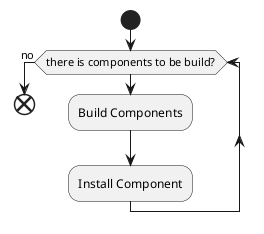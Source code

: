 @startuml
start

while (there is components to be build?)
  :Build Components;
  :Install Component;
endwhile (no)

end
@enduml
